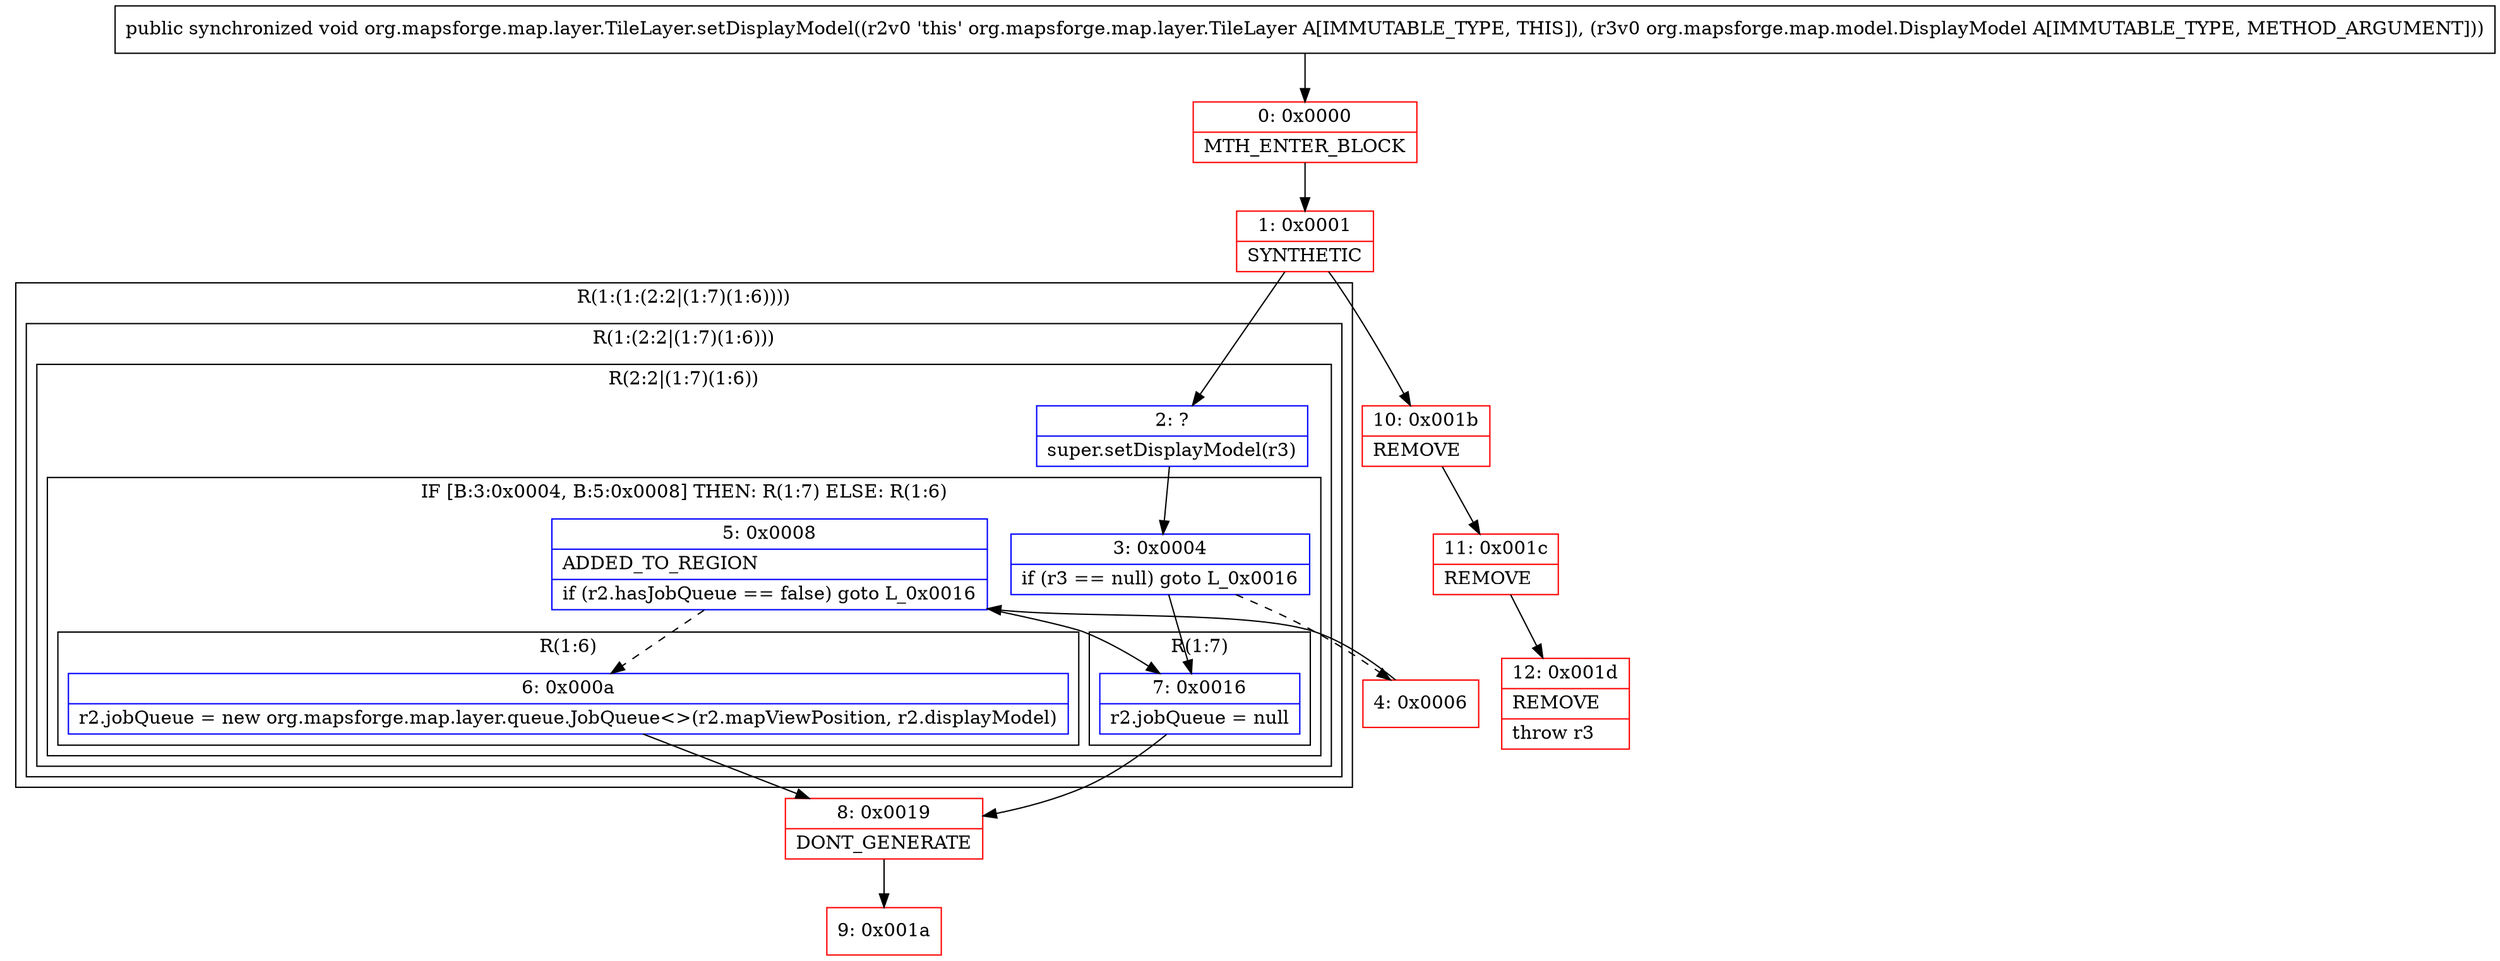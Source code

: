 digraph "CFG fororg.mapsforge.map.layer.TileLayer.setDisplayModel(Lorg\/mapsforge\/map\/model\/DisplayModel;)V" {
subgraph cluster_Region_115409517 {
label = "R(1:(1:(2:2|(1:7)(1:6))))";
node [shape=record,color=blue];
subgraph cluster_Region_796211863 {
label = "R(1:(2:2|(1:7)(1:6)))";
node [shape=record,color=blue];
subgraph cluster_Region_1307922479 {
label = "R(2:2|(1:7)(1:6))";
node [shape=record,color=blue];
Node_2 [shape=record,label="{2\:\ ?|super.setDisplayModel(r3)\l}"];
subgraph cluster_IfRegion_219123569 {
label = "IF [B:3:0x0004, B:5:0x0008] THEN: R(1:7) ELSE: R(1:6)";
node [shape=record,color=blue];
Node_3 [shape=record,label="{3\:\ 0x0004|if (r3 == null) goto L_0x0016\l}"];
Node_5 [shape=record,label="{5\:\ 0x0008|ADDED_TO_REGION\l|if (r2.hasJobQueue == false) goto L_0x0016\l}"];
subgraph cluster_Region_57874135 {
label = "R(1:7)";
node [shape=record,color=blue];
Node_7 [shape=record,label="{7\:\ 0x0016|r2.jobQueue = null\l}"];
}
subgraph cluster_Region_89400748 {
label = "R(1:6)";
node [shape=record,color=blue];
Node_6 [shape=record,label="{6\:\ 0x000a|r2.jobQueue = new org.mapsforge.map.layer.queue.JobQueue\<\>(r2.mapViewPosition, r2.displayModel)\l}"];
}
}
}
}
}
Node_0 [shape=record,color=red,label="{0\:\ 0x0000|MTH_ENTER_BLOCK\l}"];
Node_1 [shape=record,color=red,label="{1\:\ 0x0001|SYNTHETIC\l}"];
Node_4 [shape=record,color=red,label="{4\:\ 0x0006}"];
Node_8 [shape=record,color=red,label="{8\:\ 0x0019|DONT_GENERATE\l}"];
Node_9 [shape=record,color=red,label="{9\:\ 0x001a}"];
Node_10 [shape=record,color=red,label="{10\:\ 0x001b|REMOVE\l}"];
Node_11 [shape=record,color=red,label="{11\:\ 0x001c|REMOVE\l}"];
Node_12 [shape=record,color=red,label="{12\:\ 0x001d|REMOVE\l|throw r3\l}"];
MethodNode[shape=record,label="{public synchronized void org.mapsforge.map.layer.TileLayer.setDisplayModel((r2v0 'this' org.mapsforge.map.layer.TileLayer A[IMMUTABLE_TYPE, THIS]), (r3v0 org.mapsforge.map.model.DisplayModel A[IMMUTABLE_TYPE, METHOD_ARGUMENT])) }"];
MethodNode -> Node_0;
Node_2 -> Node_3;
Node_3 -> Node_4[style=dashed];
Node_3 -> Node_7;
Node_5 -> Node_6[style=dashed];
Node_5 -> Node_7;
Node_7 -> Node_8;
Node_6 -> Node_8;
Node_0 -> Node_1;
Node_1 -> Node_2;
Node_1 -> Node_10;
Node_4 -> Node_5;
Node_8 -> Node_9;
Node_10 -> Node_11;
Node_11 -> Node_12;
}

